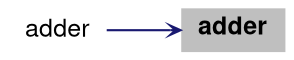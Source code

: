digraph "adder"
{
 // LATEX_PDF_SIZE
  bgcolor="transparent";
  edge [fontname="Helvetica,Arial,sans-serif",fontsize=15,labelfontsize=15 arrowhead=open arrowtail=open arrowsize=0.5];
  node [fontname="Helvetica,Arial,sans-serif",fontsize=15,fontsize=12 shape=plaintext];
  rankdir="RL";
  Node1 [label=<<b>adder</b>>,height=0.2,width=0.4,color="black", fillcolor="grey75", style="filled", fontcolor="black",tooltip="https://en.cppreference.com/w/cpp/language/parameter_pack"];
  Node1 -> Node2 [dir="back",color="midnightblue",style="solid"];
  Node2 [label="adder",height=0.2,width=0.4,color="black",URL="$group__lang11.html#gaab597959df55177df2853d61def9b163",tooltip=" "];
}

